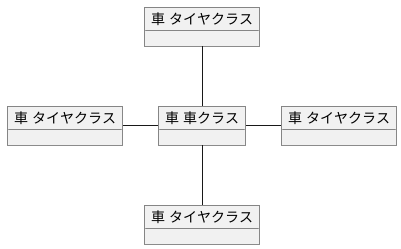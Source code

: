 @startuml 
object "車 車クラス" as car{

}
object "車 タイヤクラス" as a{
    
}
object "車 タイヤクラス" as b{
    
}
object "車 タイヤクラス" as c{
    
}
object "車 タイヤクラス" as d{
    
}
car-up-a
car-down-b
car-ri-c
car-le-d
@enduml